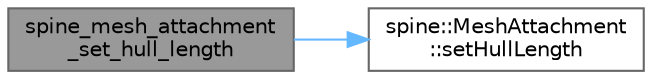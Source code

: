 digraph "spine_mesh_attachment_set_hull_length"
{
 // LATEX_PDF_SIZE
  bgcolor="transparent";
  edge [fontname=Helvetica,fontsize=10,labelfontname=Helvetica,labelfontsize=10];
  node [fontname=Helvetica,fontsize=10,shape=box,height=0.2,width=0.4];
  rankdir="LR";
  Node1 [id="Node000001",label="spine_mesh_attachment\l_set_hull_length",height=0.2,width=0.4,color="gray40", fillcolor="grey60", style="filled", fontcolor="black",tooltip=" "];
  Node1 -> Node2 [id="edge1_Node000001_Node000002",color="steelblue1",style="solid",tooltip=" "];
  Node2 [id="Node000002",label="spine::MeshAttachment\l::setHullLength",height=0.2,width=0.4,color="grey40", fillcolor="white", style="filled",URL="$classspine_1_1_mesh_attachment.html#a9143d18c2bc2e89cbc0ccd772d36a148",tooltip=" "];
}

